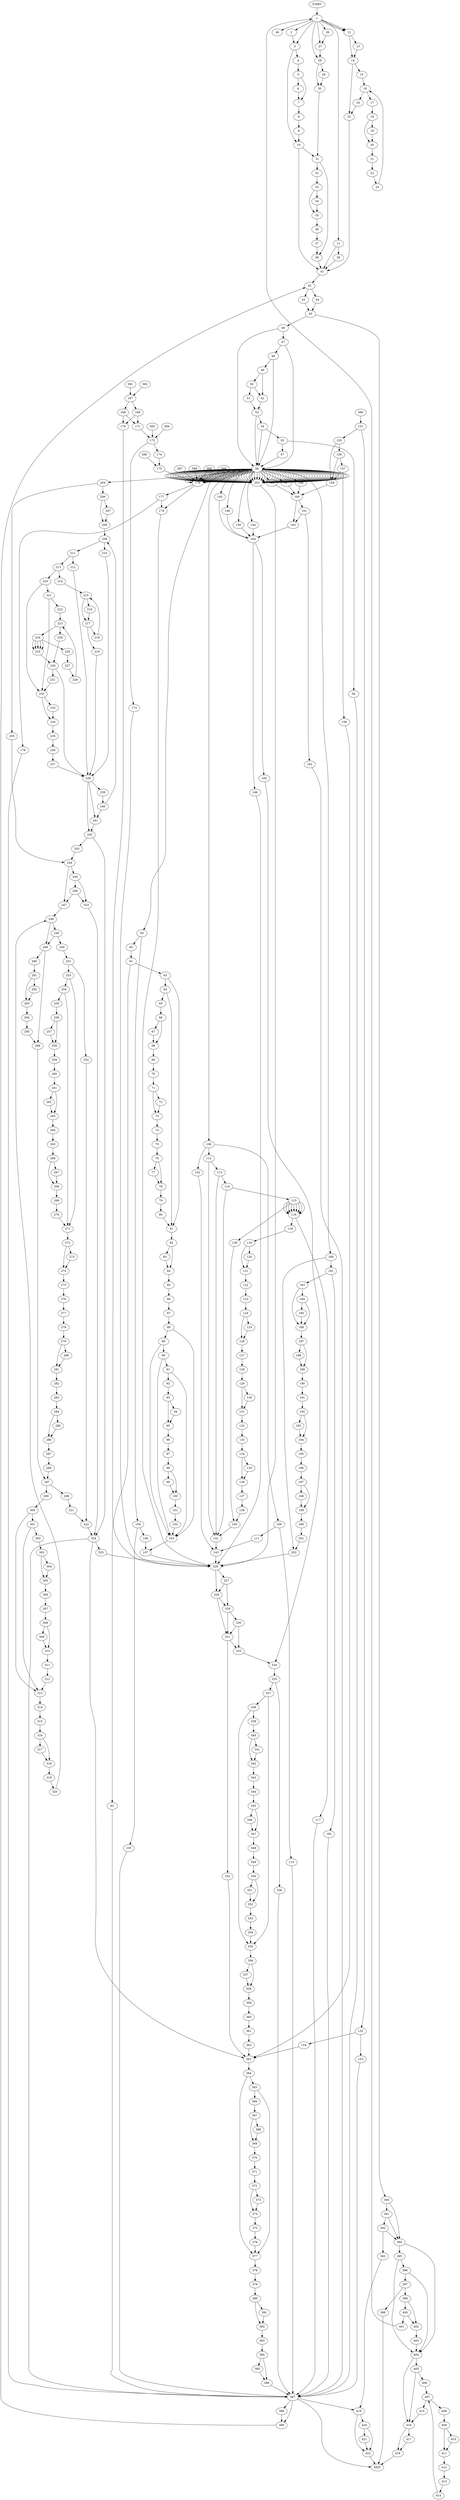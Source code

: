 digraph { 
0 [label="START"];
1;
2;
3;
4;
5;
6;
7;
8;
9;
10;
11;
12;
13;
14;
15;
16;
17;
18;
19;
20;
21;
22;
23;
24;
25;
26;
27;
28;
29;
30;
31;
32;
33;
34;
35;
36;
37;
38;
39;
40;
41;
42;
43;
44;
45;
46;
47;
48;
49;
50;
51;
52;
53;
54;
55;
56;
57;
58;
59;
60;
61;
62;
63;
64;
65;
66;
67;
68;
69;
70;
71;
72;
73;
74;
75;
76;
77;
78;
79;
80;
81;
82;
83;
84;
85;
86;
87;
88;
89;
90;
91;
92;
93;
94;
95;
96;
97;
98;
99;
100;
101;
102;
103;
104;
105;
106;
107;
108;
109;
110;
111;
112;
113;
114;
115;
116;
117;
118;
119;
120;
121;
122;
123;
124;
125;
126;
127;
128;
129;
130;
131;
132;
133;
134;
135;
136;
137;
138;
139;
140;
141;
142;
143;
144;
145;
146;
147;
148;
149;
150;
151;
152;
153;
154;
155;
156;
157;
158;
159;
160;
161;
162;
163;
164;
165;
166;
167;
168;
169;
170;
171;
172;
173;
174;
175;
176;
177;
178;
179;
180;
181;
182;
183;
184;
185;
186;
187;
188;
189;
190;
191;
192;
193;
194;
195;
196;
197;
198;
199;
200;
201;
202;
203;
204;
205;
206;
207;
208;
209;
210;
211;
212;
213;
214;
215;
216;
217;
218;
219;
220;
221;
222;
223;
224;
225;
226;
227;
228;
229;
230;
231;
232;
233;
234;
235;
236;
237;
238;
239;
240;
241;
242;
243;
244;
245;
246;
247;
248;
249;
250;
251;
252;
253;
254;
255;
256;
257;
258;
259;
260;
261;
262;
263;
264;
265;
266;
267;
268;
269;
270;
271;
272;
273;
274;
275;
276;
277;
278;
279;
280;
281;
282;
283;
284;
285;
286;
287;
288;
289;
290;
291;
292;
293;
294;
295;
296;
297;
298;
299;
300;
301;
302;
303;
304;
305;
306;
307;
308;
309;
310;
311;
312;
313;
314;
315;
316;
317;
318;
319;
320;
321;
322;
323;
324;
325;
326;
327;
328;
329;
330;
331;
332;
333;
334;
335;
336;
337;
338;
339;
340;
341;
342;
343;
344;
345;
346;
347;
348;
349;
350;
351;
352;
353;
354;
355;
356;
357;
358;
359;
360;
361;
362;
363;
364;
365;
366;
367;
368;
369;
370;
371;
372;
373;
374;
375;
376;
377;
378;
379;
380;
381;
382;
383;
384;
385;
386;
387;
388;
389;
390;
391;
392;
393;
394;
395;
396;
397;
398;
399;
400;
401;
402;
403;
404;
405;
406;
407;
408;
409;
410;
411;
412;
413;
414;
415;
416;
417;
418;
419;
420;
421;
422;
423[label="EXIT"];
0 -> 1;
1 -> 40;
1 -> 2;
1:s2 -> 3;
1:s3 -> 11;
1:s4 -> 12;
1:s5 -> 12;
1:s6 -> 12;
1:s7 -> 26;
1:s8 -> 27;
1:s9 -> 28;
10 -> 31;
11 -> 39;
2 -> 3;
3 -> 10;
3 -> 4;
4 -> 5;
5 -> 6;
5 -> 7;
6 -> 7;
7 -> 8;
8 -> 9;
9 -> 10;
10 -> 41;
11 -> 41;
12 -> 13;
12 -> 14;
13 -> 14;
14 -> 25;
14 -> 15;
15 -> 16;
16 -> 17;
16 -> 24;
17 -> 18;
18 -> 19;
18 -> 20;
19 -> 20;
20 -> 21;
21 -> 22;
22 -> 23;
23 -> 16;
24 -> 25;
25 -> 41;
26 -> 27;
27 -> 28;
28 -> 30;
28 -> 29;
29 -> 30;
30 -> 31;
31 -> 38;
31 -> 32;
32 -> 33;
33 -> 34;
33 -> 35;
34 -> 35;
35 -> 36;
36 -> 37;
37 -> 38;
38 -> 41;
39 -> 41;
41 -> 42;
42 -> 43;
42 -> 44;
43 -> 45;
44 -> 45;
45 -> 46;
45 -> 390;
46 -> 47;
46 -> 58;
47 -> 48;
47 -> 58;
48 -> 49;
48 -> 58;
49 -> 50;
49 -> 52;
50 -> 51;
50 -> 52;
51 -> 53;
52 -> 53;
53 -> 54;
53 -> 58;
54 -> 55;
54 -> 58;
55 -> 56;
55 -> 57;
56 -> 387;
57 -> 58;
58 -> 204;
58 -> 59;
58:s2 -> 108;
58:s3 -> 144;
58:s4 -> 145;
58:s5 -> 146;
58:s6 -> 147;
58:s7 -> 148;
58:s8 -> 149;
58:s9 -> 150;
580 -> 151;
581 -> 167;
582 -> 167;
583 -> 172;
584 -> 172;
585 -> 175;
586 -> 176;
587 -> 176;
588 -> 176;
589 -> 176;
58:s20 -> 176;
58:s21 -> 176;
58:s22 -> 176;
58:s23 -> 176;
58:s24 -> 176;
58:s25 -> 176;
58:s26 -> 176;
58:s27 -> 176;
58:s28 -> 176;
58:s29 -> 176;
58:s30 -> 176;
58:s31 -> 180;
58:s32 -> 203;
58:s33 -> 203;
58:s34 -> 203;
58:s35 -> 203;
58:s36 -> 203;
58:s37 -> 203;
58:s38 -> 203;
58:s39 -> 203;
58:s40 -> 203;
58:s41 -> 203;
58:s42 -> 203;
58:s43 -> 203;
58:s44 -> 203;
58:s45 -> 203;
58:s46 -> 203;
58:s47 -> 203;
58:s48 -> 203;
58:s49 -> 203;
58:s50 -> 203;
58:s51 -> 203;
58:s52 -> 203;
58:s53 -> 203;
58:s54 -> 203;
58:s55 -> 203;
58:s56 -> 203;
58:s57 -> 203;
58:s58 -> 203;
58:s59 -> 203;
58:s60 -> 203;
58:s61 -> 203;
58:s62 -> 203;
58:s63 -> 203;
58:s64 -> 203;
58:s64 -> 203;
58:s64 -> 203;
58:s64 -> 203;
58:s64 -> 203;
58:s64 -> 203;
58:s64 -> 203;
58:s64 -> 203;
58:s64 -> 203;
58:s64 -> 203;
58:s64 -> 203;
58:s64 -> 203;
58:s64 -> 203;
58:s64 -> 203;
58:s64 -> 203;
58:s64 -> 203;
58:s64 -> 203;
58:s64 -> 203;
58:s64 -> 203;
58:s64 -> 203;
58:s64 -> 203;
58:s64 -> 203;
58:s64 -> 203;
58:s64 -> 203;
58:s64 -> 203;
58:s64 -> 203;
58:s64 -> 203;
58:s64 -> 203;
58:s64 -> 203;
58:s64 -> 203;
58:s64 -> 203;
58:s64 -> 203;
58:s64 -> 203;
58:s64 -> 203;
58:s64 -> 203;
58:s64 -> 203;
58:s64 -> 203;
58:s64 -> 203;
58:s64 -> 203;
59 -> 60;
59 -> 104;
60 -> 61;
61 -> 62;
61 -> 63;
62 -> 387;
63 -> 64;
63 -> 81;
64 -> 81;
64 -> 65;
65 -> 66;
66 -> 67;
66 -> 68;
67 -> 68;
68 -> 69;
69 -> 70;
70 -> 71;
71 -> 72;
71 -> 73;
72 -> 73;
73 -> 74;
74 -> 75;
75 -> 76;
76 -> 77;
76 -> 78;
77 -> 78;
78 -> 79;
79 -> 80;
80 -> 81;
81 -> 82;
82 -> 83;
82 -> 84;
83 -> 84;
84 -> 85;
85 -> 86;
86 -> 87;
87 -> 88;
88 -> 89;
88 -> 103;
89 -> 90;
89 -> 103;
90 -> 91;
90 -> 103;
91 -> 92;
91 -> 103;
92 -> 93;
93 -> 94;
93 -> 95;
94 -> 95;
95 -> 96;
96 -> 97;
97 -> 98;
98 -> 99;
98 -> 100;
99 -> 100;
100 -> 101;
101 -> 102;
102 -> 103;
103 -> 107;
104 -> 105;
104 -> 106;
105 -> 387;
106 -> 107;
107 -> 326;
108 -> 142;
108 -> 109;
108:s2 -> 112;
109 -> 110;
109 -> 111;
110 -> 387;
111 -> 143;
112 -> 113;
112 -> 141;
113 -> 114;
113 -> 141;
114 -> 115;
114 -> 141;
115 -> 139;
115 -> 116;
115:s2 -> 116;
115:s3 -> 116;
115:s4 -> 116;
115:s5 -> 116;
115:s6 -> 116;
115:s7 -> 116;
115:s8 -> 116;
115:s9 -> 116;
116 -> 117;
116 -> 118;
117 -> 387;
118 -> 119;
119 -> 120;
119 -> 121;
120 -> 121;
121 -> 122;
122 -> 123;
123 -> 124;
124 -> 125;
124 -> 126;
125 -> 126;
126 -> 127;
127 -> 128;
128 -> 129;
129 -> 130;
129 -> 131;
130 -> 131;
131 -> 132;
132 -> 133;
133 -> 134;
134 -> 135;
134 -> 136;
135 -> 136;
136 -> 137;
137 -> 138;
138 -> 140;
139 -> 140;
140 -> 141;
141 -> 143;
142 -> 143;
143 -> 326;
144 -> 164;
145 -> 164;
146 -> 164;
147 -> 160;
148 -> 160;
149 -> 160;
150 -> 164;
151 -> 152;
151 -> 155;
152 -> 153;
152 -> 154;
153 -> 387;
154 -> 363;
155 -> 156;
155 -> 159;
156 -> 157;
156 -> 159;
157 -> 158;
157 -> 159;
158 -> 363;
159 -> 160;
160 -> 161;
160 -> 163;
161 -> 162;
161 -> 163;
162 -> 387;
163 -> 164;
164 -> 165;
164 -> 166;
165 -> 334;
166 -> 326;
167 -> 168;
167 -> 169;
168 -> 171;
168 -> 170;
169 -> 171;
169 -> 170;
170 -> 326;
171 -> 172;
172 -> 173;
172 -> 174;
173 -> 326;
174 -> 175;
175 -> 176;
176 -> 177;
176 -> 179;
177 -> 178;
177 -> 179;
178 -> 387;
179 -> 326;
180 -> 181;
180 -> 202;
181 -> 182;
181 -> 183;
182 -> 387;
183 -> 184;
183 -> 186;
184 -> 186;
184 -> 185;
185 -> 186;
186 -> 187;
187 -> 188;
187 -> 189;
188 -> 189;
189 -> 190;
190 -> 191;
191 -> 192;
192 -> 193;
192 -> 194;
193 -> 194;
194 -> 195;
195 -> 196;
196 -> 197;
197 -> 198;
197 -> 199;
198 -> 199;
199 -> 200;
200 -> 201;
201 -> 202;
202 -> 326;
203 -> 326;
204 -> 205;
204 -> 206;
205 -> 244;
206 -> 207;
206 -> 208;
207 -> 208;
208 -> 209;
209 -> 210;
209 -> 211;
210 -> 238;
211 -> 212;
211 -> 213;
212 -> 238;
213 -> 214;
213 -> 220;
214 -> 215;
215 -> 216;
215 -> 217;
216 -> 217;
217 -> 218;
217 -> 219;
218 -> 215;
219 -> 238;
220 -> 221;
220 -> 232;
221 -> 222;
221 -> 232;
222 -> 223;
223 -> 224;
223 -> 229;
224 -> 226;
224 -> 225;
224:s2 -> 225;
224:s3 -> 225;
224:s4 -> 225;
224:s5 -> 225;
225 -> 230;
226 -> 227;
227 -> 228;
228 -> 223;
229 -> 230;
230 -> 238;
230 -> 231;
231 -> 232;
232 -> 234;
232 -> 233;
233 -> 234;
234 -> 235;
235 -> 236;
236 -> 237;
237 -> 238;
238 -> 242;
238 -> 239;
238:s2 -> 241;
239 -> 240;
240 -> 209;
240 -> 241;
241 -> 242;
242 -> 324;
242 -> 243;
243 -> 244;
244 -> 247;
244 -> 245;
245 -> 246;
245 -> 323;
246 -> 323;
246 -> 247;
247 -> 248;
248 -> 249;
248 -> 289;
249 -> 289;
249 -> 250;
250 -> 251;
251 -> 252;
251 -> 253;
252 -> 322;
253 -> 254;
253 -> 271;
254 -> 271;
254 -> 255;
255 -> 256;
256 -> 257;
256 -> 258;
257 -> 258;
258 -> 259;
259 -> 260;
260 -> 261;
261 -> 262;
261 -> 263;
262 -> 263;
263 -> 264;
264 -> 265;
265 -> 266;
266 -> 267;
266 -> 268;
267 -> 268;
268 -> 269;
269 -> 270;
270 -> 271;
271 -> 272;
272 -> 273;
272 -> 274;
273 -> 274;
274 -> 275;
275 -> 276;
276 -> 277;
277 -> 278;
278 -> 279;
279 -> 280;
279 -> 281;
280 -> 281;
281 -> 282;
282 -> 283;
283 -> 284;
284 -> 285;
284 -> 286;
285 -> 286;
286 -> 287;
287 -> 288;
288 -> 297;
289 -> 290;
289 -> 296;
290 -> 291;
291 -> 292;
291 -> 293;
292 -> 293;
293 -> 294;
294 -> 295;
295 -> 296;
296 -> 297;
297 -> 298;
297 -> 299;
298 -> 321;
299 -> 300;
300 -> 301;
300 -> 313;
301 -> 313;
301 -> 302;
302 -> 303;
303 -> 304;
303 -> 305;
304 -> 305;
305 -> 306;
306 -> 307;
307 -> 308;
308 -> 309;
308 -> 310;
309 -> 310;
310 -> 311;
311 -> 312;
312 -> 313;
313 -> 314;
314 -> 315;
315 -> 316;
316 -> 317;
316 -> 318;
317 -> 318;
318 -> 319;
319 -> 320;
320 -> 248;
321 -> 322;
322 -> 324;
323 -> 324;
324 -> 387;
324 -> 325;
324:s2 -> 363;
325 -> 326;
326 -> 327;
326 -> 328;
327 -> 329;
327 -> 328;
328 -> 329;
328 -> 331;
329 -> 330;
329 -> 331;
330 -> 333;
330 -> 331;
331 -> 333;
331 -> 332;
332 -> 363;
333 -> 334;
334 -> 335;
335 -> 336;
335 -> 337;
336 -> 387;
337 -> 338;
337 -> 355;
338 -> 355;
338 -> 339;
339 -> 340;
340 -> 341;
340 -> 342;
341 -> 342;
342 -> 343;
343 -> 344;
344 -> 345;
345 -> 346;
345 -> 347;
346 -> 347;
347 -> 348;
348 -> 349;
349 -> 350;
350 -> 351;
350 -> 352;
351 -> 352;
352 -> 353;
353 -> 354;
354 -> 355;
355 -> 356;
356 -> 357;
356 -> 358;
357 -> 358;
358 -> 359;
359 -> 360;
360 -> 361;
361 -> 362;
362 -> 363;
363 -> 364;
364 -> 365;
364 -> 377;
365 -> 377;
365 -> 366;
366 -> 367;
367 -> 368;
367 -> 369;
368 -> 369;
369 -> 370;
370 -> 371;
371 -> 372;
372 -> 373;
372 -> 374;
373 -> 374;
374 -> 375;
375 -> 376;
376 -> 377;
377 -> 378;
378 -> 379;
379 -> 380;
380 -> 381;
380 -> 382;
381 -> 382;
382 -> 383;
383 -> 384;
384 -> 386;
384 -> 385;
385 -> 386;
386 -> 387;
387 -> 423;
387 -> 388;
387:s2 -> 389;
387:s3 -> 419;
388 -> 389;
389 -> 42;
390 -> 391;
390 -> 394;
391 -> 392;
391 -> 394;
392 -> 393;
392 -> 394;
393 -> 419;
394 -> 395;
394 -> 404;
395 -> 404;
395 -> 396;
396 -> 397;
396 -> 404;
397 -> 398;
397 -> 399;
398 -> 423;
399 -> 402;
399 -> 400;
400 -> 401;
400 -> 402;
401 -> 1;
402 -> 403;
403 -> 404;
404 -> 405;
404 -> 416;
405 -> 416;
405 -> 406;
406 -> 407;
407 -> 408;
407 -> 415;
408 -> 409;
409 -> 410;
409 -> 411;
410 -> 411;
411 -> 412;
412 -> 413;
413 -> 414;
414 -> 407;
415 -> 416;
416 -> 417;
416 -> 418;
417 -> 418;
418 -> 423;
419 -> 420;
419 -> 422;
420 -> 421;
420 -> 422;
421 -> 422;
422 -> 423;
}